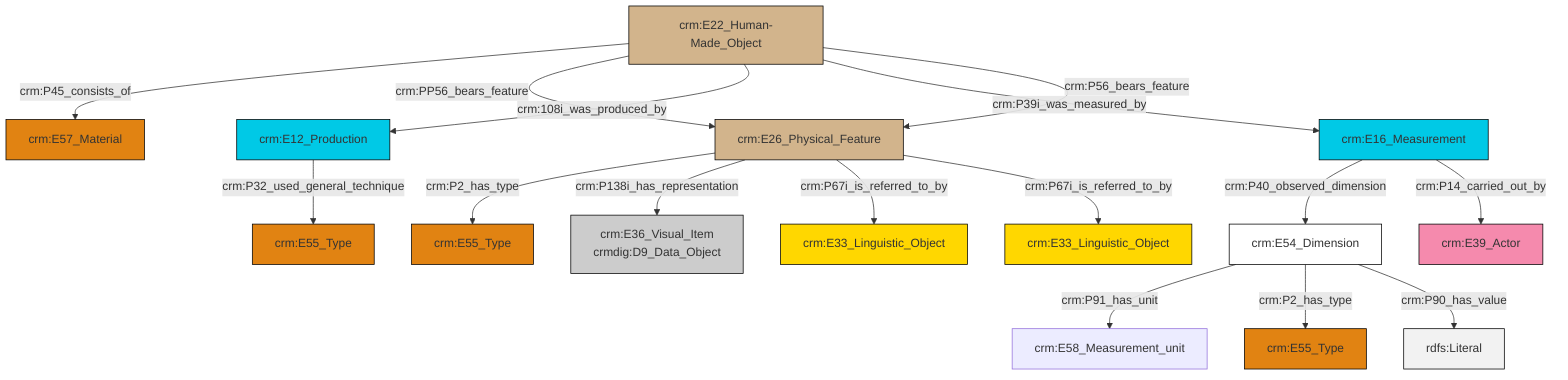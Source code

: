 graph TD
classDef Literal fill:#f2f2f2,stroke:#000000;
classDef CRM_Entity fill:#FFFFFF,stroke:#000000;
classDef Temporal_Entity fill:#00C9E6, stroke:#000000;
classDef Type fill:#E18312, stroke:#000000;
classDef Time-Span fill:#2C9C91, stroke:#000000;
classDef Appellation fill:#FFEB7F, stroke:#000000;
classDef Place fill:#008836, stroke:#000000;
classDef Persistent_Item fill:#B266B2, stroke:#000000;
classDef Conceptual_Object fill:#FFD700, stroke:#000000;
classDef Physical_Thing fill:#D2B48C, stroke:#000000;
classDef Actor fill:#f58aad, stroke:#000000;
classDef PC_Classes fill:#4ce600, stroke:#000000;
classDef Multi fill:#cccccc,stroke:#000000;

0["crm:E22_Human-Made_Object"]:::Physical_Thing -->|crm:P45_consists_of| 1["crm:E57_Material"]:::Type
0["crm:E22_Human-Made_Object"]:::Physical_Thing -->|crm:PP56_bears_feature| 4["crm:E26_Physical_Feature"]:::Physical_Thing
4["crm:E26_Physical_Feature"]:::Physical_Thing -->|crm:P2_has_type| 11["crm:E55_Type"]:::Type
0["crm:E22_Human-Made_Object"]:::Physical_Thing -->|crm:108i_was_produced_by| 14["crm:E12_Production"]:::Temporal_Entity
7["crm:E54_Dimension"]:::CRM_Entity -->|crm:P91_has_unit| 12["crm:E58_Measurement_unit"]:::Default
4["crm:E26_Physical_Feature"]:::Physical_Thing -->|crm:P138i_has_representation| 15["crm:E36_Visual_Item<br>crmdig:D9_Data_Object"]:::Multi
14["crm:E12_Production"]:::Temporal_Entity -->|crm:P32_used_general_technique| 18["crm:E55_Type"]:::Type
9["crm:E16_Measurement"]:::Temporal_Entity -->|crm:P40_observed_dimension| 7["crm:E54_Dimension"]:::CRM_Entity
4["crm:E26_Physical_Feature"]:::Physical_Thing -->|crm:P67i_is_referred_to_by| 5["crm:E33_Linguistic_Object"]:::Conceptual_Object
9["crm:E16_Measurement"]:::Temporal_Entity -->|crm:P14_carried_out_by| 22["crm:E39_Actor"]:::Actor
0["crm:E22_Human-Made_Object"]:::Physical_Thing -->|crm:P39i_was_measured_by| 9["crm:E16_Measurement"]:::Temporal_Entity
4["crm:E26_Physical_Feature"]:::Physical_Thing -->|crm:P67i_is_referred_to_by| 23["crm:E33_Linguistic_Object"]:::Conceptual_Object
0["crm:E22_Human-Made_Object"]:::Physical_Thing -->|crm:P56_bears_feature| 4["crm:E26_Physical_Feature"]:::Physical_Thing
7["crm:E54_Dimension"]:::CRM_Entity -->|crm:P2_has_type| 2["crm:E55_Type"]:::Type
7["crm:E54_Dimension"]:::CRM_Entity -->|crm:P90_has_value| 26[rdfs:Literal]:::Literal